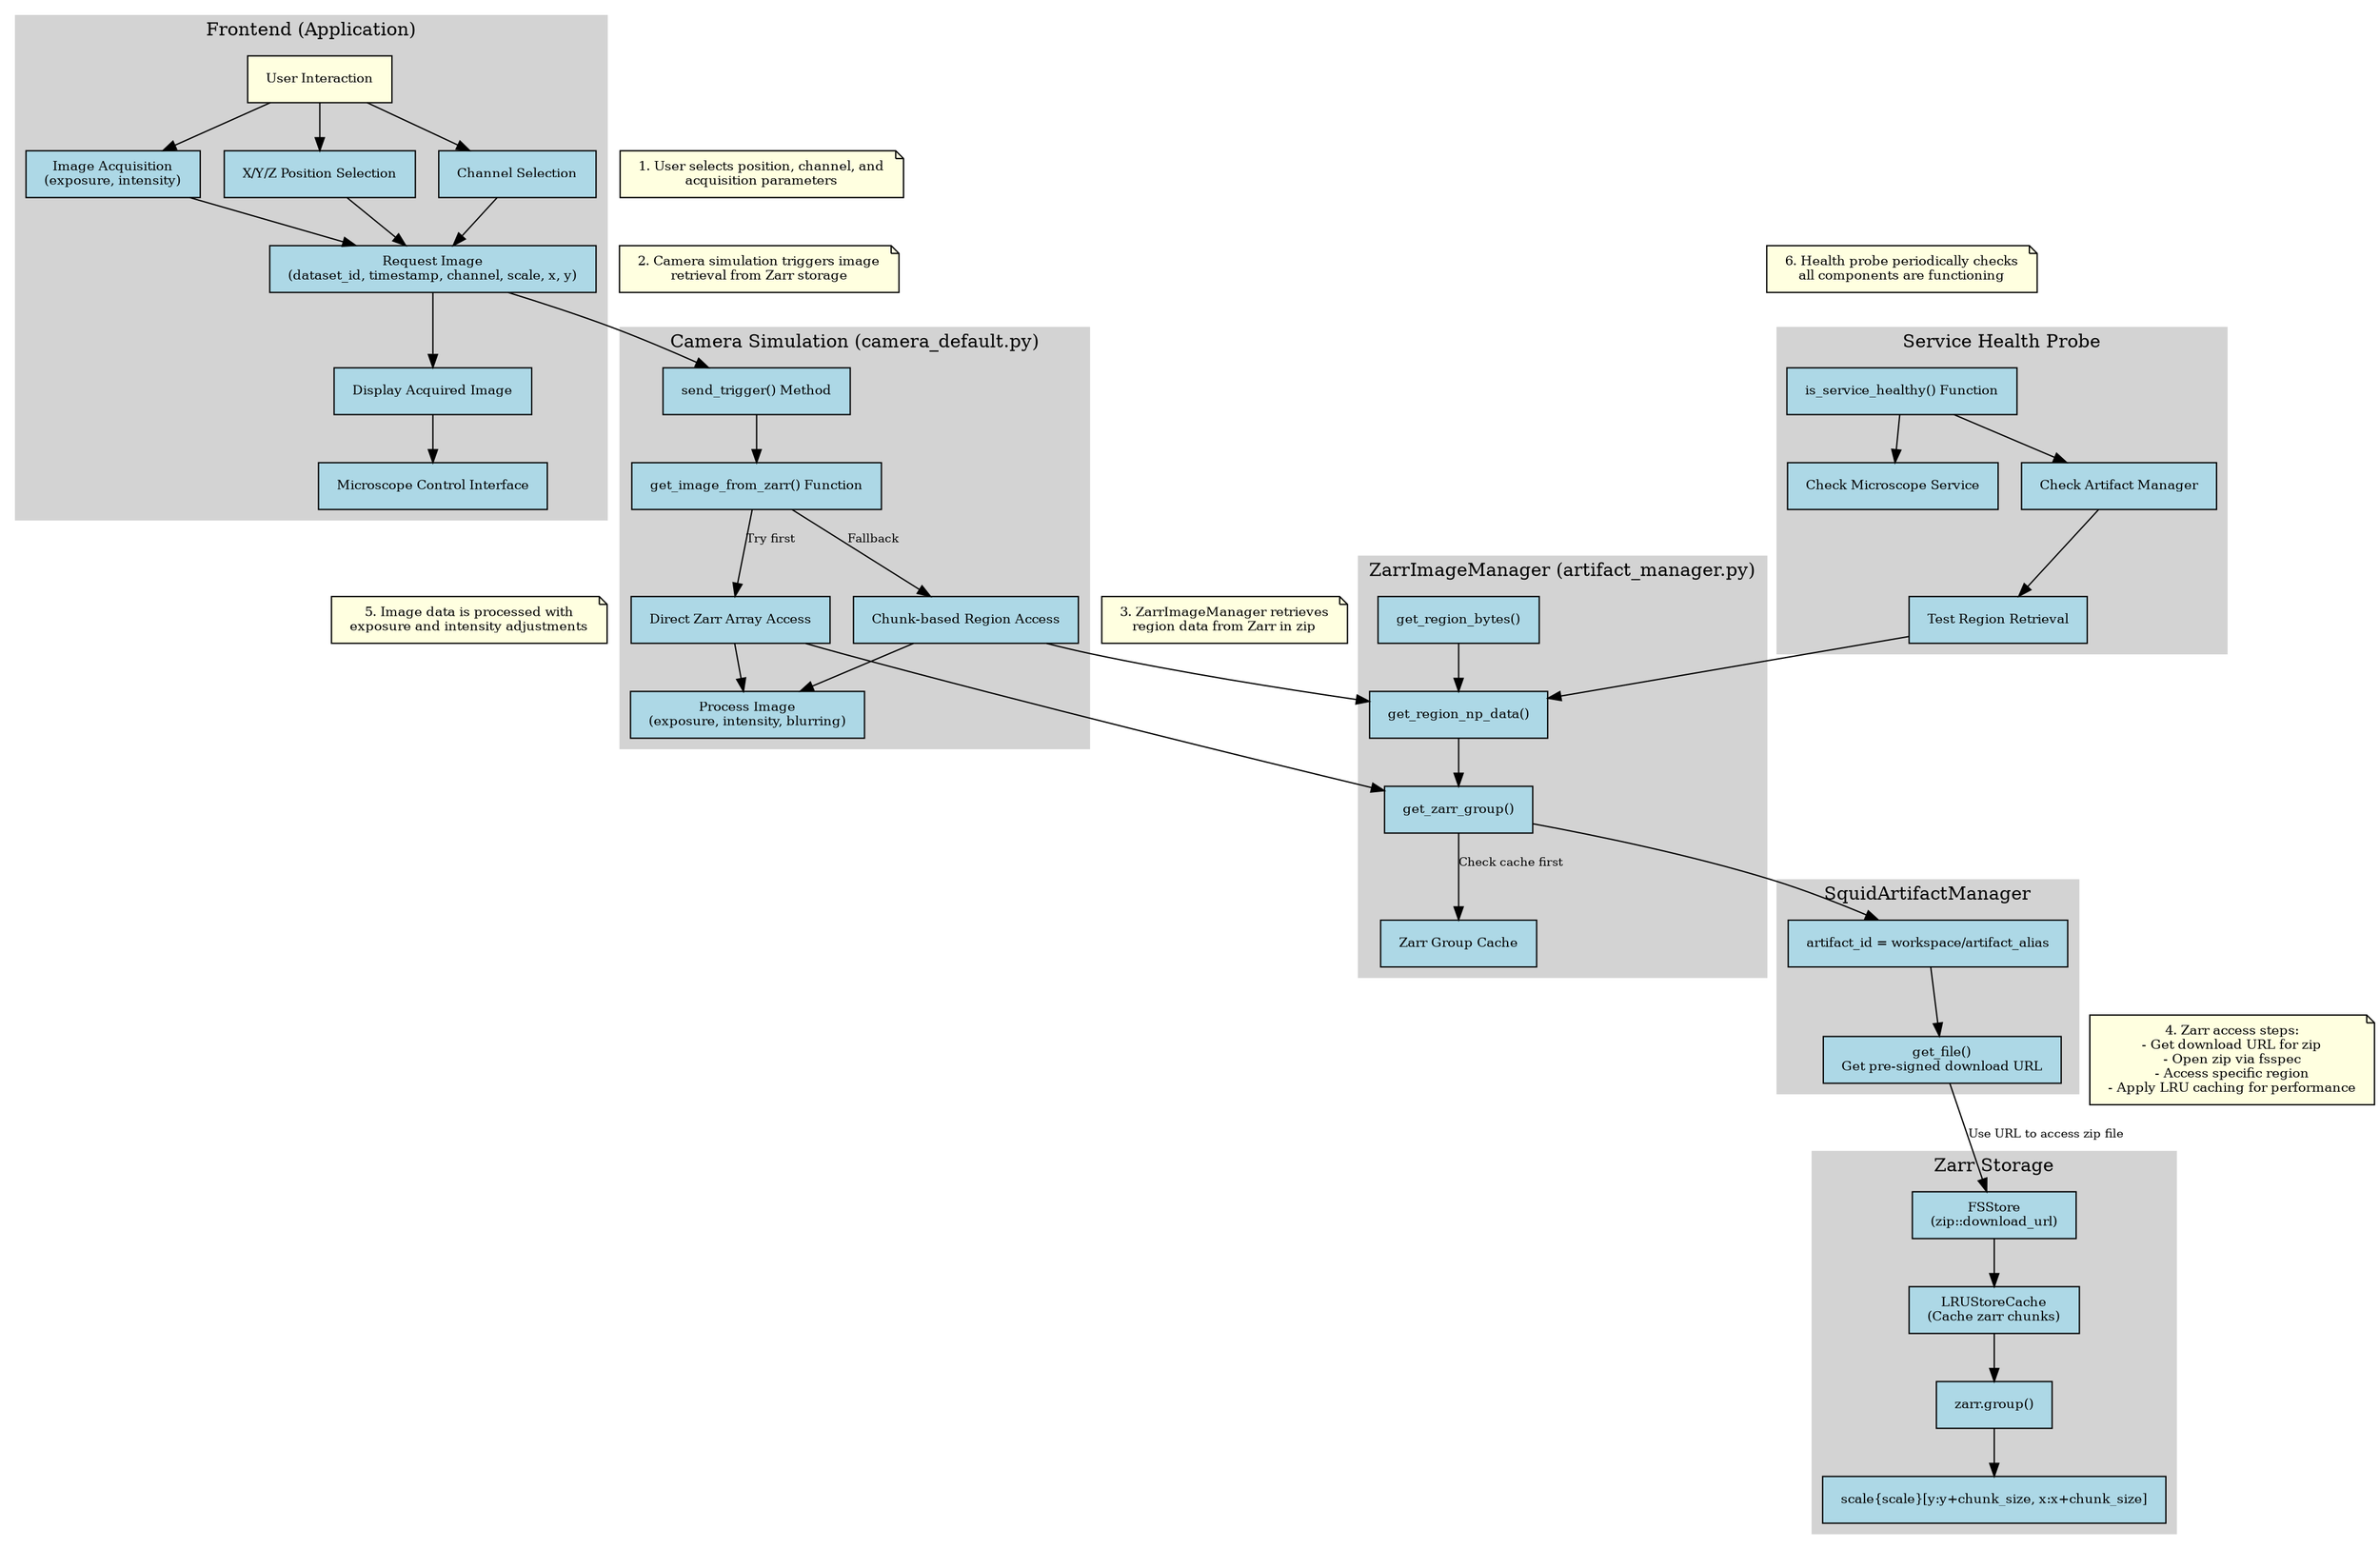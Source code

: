 digraph ZarrImageWorkflow {
    // Graph settings
    rankdir=TB;
    node [shape=box, style=filled, fillcolor=lightblue, fontsize=10, margin="0.2,0.1"];
    edge [fontsize=9];
    
    // Frontend components
    subgraph cluster_frontend {
        label="Frontend (Application)";
        style=filled;
        color=lightgrey;
        
        user [label="User Interaction", fillcolor=lightyellow];
        microscope_control [label="Microscope Control Interface"];
        position_selection [label="X/Y/Z Position Selection"];
        channel_selection [label="Channel Selection"];
        image_acquisition [label="Image Acquisition\n(exposure, intensity)"];
        request_image [label="Request Image\n(dataset_id, timestamp, channel, scale, x, y)"];
        display_image [label="Display Acquired Image"];
        
        user -> position_selection;
        user -> channel_selection;
        user -> image_acquisition;
        position_selection -> request_image;
        channel_selection -> request_image;
        image_acquisition -> request_image;
        request_image -> display_image;
        display_image -> microscope_control;
    }
    
    // Camera Simulation
    subgraph cluster_camera_sim {
        label="Camera Simulation (camera_default.py)";
        style=filled;
        color=lightgrey;
        
        send_trigger [label="send_trigger() Method"];
        get_image_from_zarr [label="get_image_from_zarr() Function"];
        direct_zarr_access [label="Direct Zarr Array Access"];
        chunk_based_access [label="Chunk-based Region Access"];
        image_processing [label="Process Image\n(exposure, intensity, blurring)"];
        
        send_trigger -> get_image_from_zarr;
        get_image_from_zarr -> direct_zarr_access [label="Try first"];
        get_image_from_zarr -> chunk_based_access [label="Fallback"];
        direct_zarr_access -> image_processing;
        chunk_based_access -> image_processing;
    }
    
    // ZarrImageManager
    subgraph cluster_zarr_manager {
        label="ZarrImageManager (artifact_manager.py)";
        style=filled;
        color=lightgrey;
        
        get_region_bytes [label="get_region_bytes()"];
        get_region_np_data [label="get_region_np_data()"];
        get_zarr_group [label="get_zarr_group()"];
        zarr_cache [label="Zarr Group Cache"];
        
        get_region_bytes -> get_region_np_data;
        get_region_np_data -> get_zarr_group;
        get_zarr_group -> zarr_cache [label="Check cache first"];
    }
    
    // Artifact Manager
    subgraph cluster_artifact_manager {
        label="SquidArtifactManager";
        style=filled;
        color=lightgrey;
        
        get_file [label="get_file()\nGet pre-signed download URL"];
        artifact_id [label="artifact_id = workspace/artifact_alias"];
    }
    
    // Zarr Storage
    subgraph cluster_zarr_storage {
        label="Zarr Storage";
        style=filled;
        color=lightgrey;
        
        fsstore [label="FSStore\n(zip::download_url)"];
        lru_cache [label="LRUStoreCache\n(Cache zarr chunks)"];
        zarr_group [label="zarr.group()"];
        zarr_array [label="scale{scale}[y:y+chunk_size, x:x+chunk_size]"];
        
        fsstore -> lru_cache;
        lru_cache -> zarr_group;
        zarr_group -> zarr_array;
    }
    
    // Health Probe
    subgraph cluster_health_probe {
        label="Service Health Probe";
        style=filled;
        color=lightgrey;
        
        is_service_healthy [label="is_service_healthy() Function"];
        check_microscope [label="Check Microscope Service"];
        check_artifact_mgr [label="Check Artifact Manager"];
        test_region_retrieval [label="Test Region Retrieval"];
        
        is_service_healthy -> check_microscope;
        is_service_healthy -> check_artifact_mgr;
        check_artifact_mgr -> test_region_retrieval;
    }
    
    // Connect the clusters
    request_image -> send_trigger;
    
    chunk_based_access -> get_region_np_data;
    direct_zarr_access -> get_zarr_group;
    
    get_zarr_group -> artifact_id -> get_file;
    get_file -> fsstore [label="Use URL to access zip file"];
    
    test_region_retrieval -> get_region_np_data;
    
    // Key data flow explanation
    data_flow1 [shape=note, fillcolor=lightyellow, label="1. User selects position, channel, and\nacquisition parameters"];
    data_flow2 [shape=note, fillcolor=lightyellow, label="2. Camera simulation triggers image\nretrieval from Zarr storage"];
    data_flow3 [shape=note, fillcolor=lightyellow, label="3. ZarrImageManager retrieves\nregion data from Zarr in zip"];
    data_flow4 [shape=note, fillcolor=lightyellow, label="4. Zarr access steps:\n- Get download URL for zip\n- Open zip via fsspec\n- Access specific region\n- Apply LRU caching for performance"];
    data_flow5 [shape=note, fillcolor=lightyellow, label="5. Image data is processed with\nexposure and intensity adjustments"];
    data_flow6 [shape=note, fillcolor=lightyellow, label="6. Health probe periodically checks\nall components are functioning"];
    
    data_flow1 -> request_image [style=invis];
    data_flow2 -> send_trigger [style=invis];
    data_flow3 -> get_region_np_data [style=invis];
    data_flow4 -> fsstore [style=invis];
    data_flow5 -> image_processing [style=invis];
    data_flow6 -> is_service_healthy [style=invis];
}